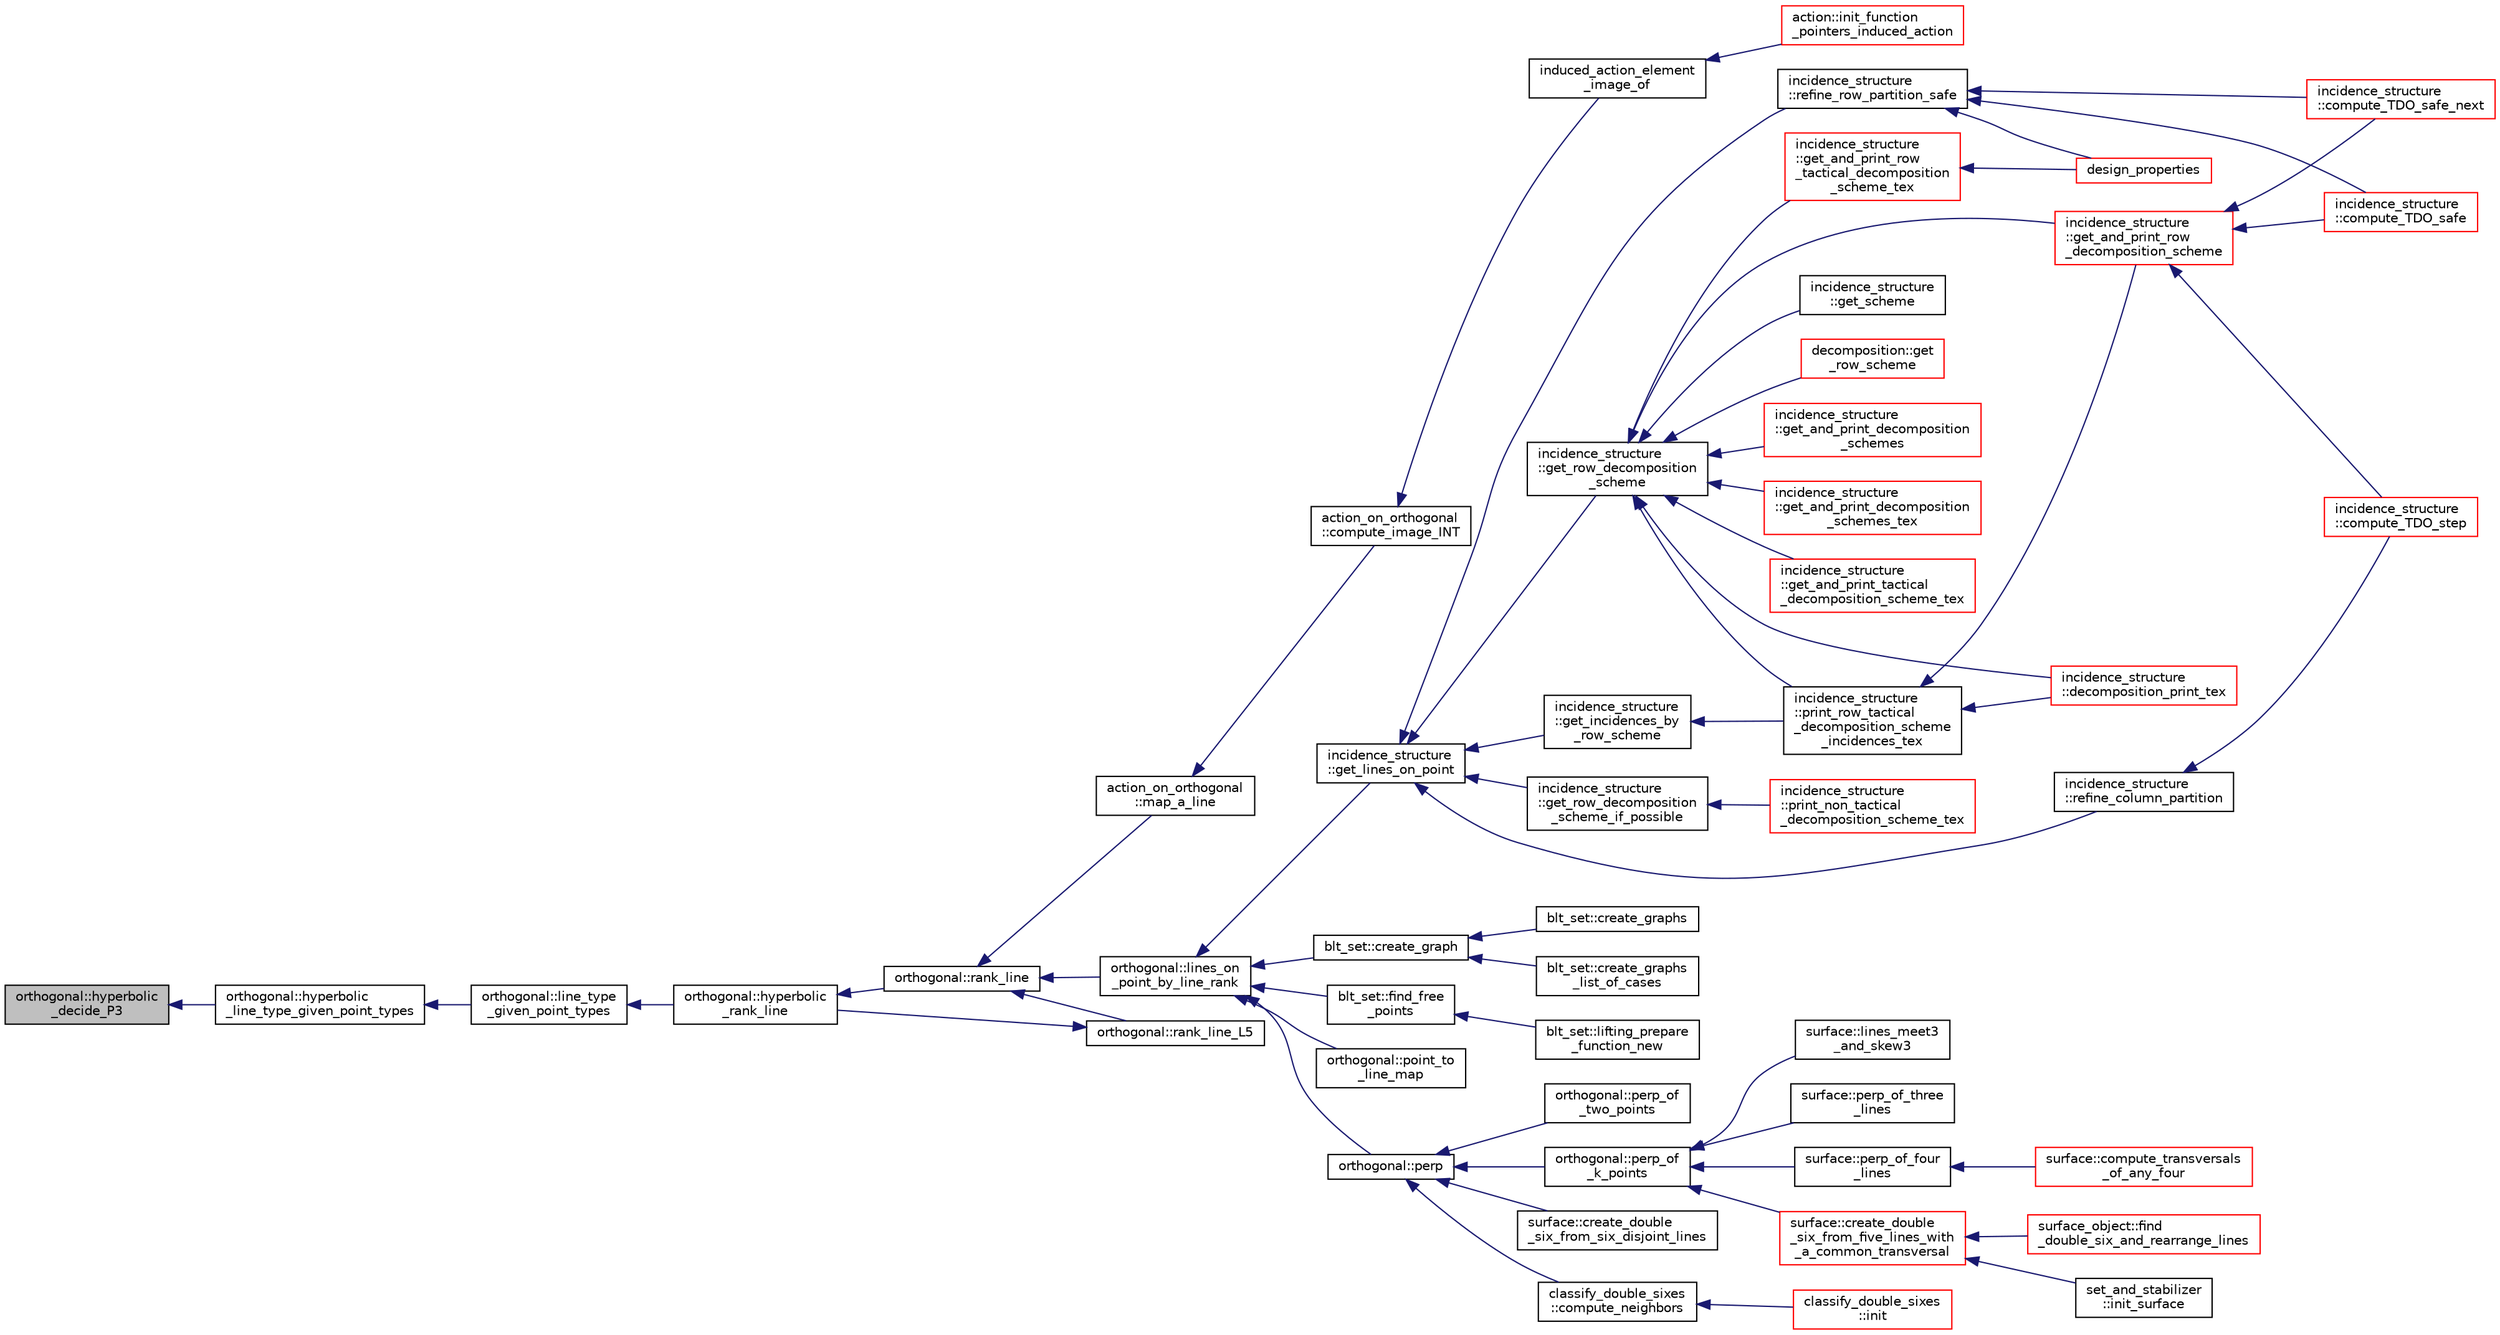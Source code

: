 digraph "orthogonal::hyperbolic_decide_P3"
{
  edge [fontname="Helvetica",fontsize="10",labelfontname="Helvetica",labelfontsize="10"];
  node [fontname="Helvetica",fontsize="10",shape=record];
  rankdir="LR";
  Node7482 [label="orthogonal::hyperbolic\l_decide_P3",height=0.2,width=0.4,color="black", fillcolor="grey75", style="filled", fontcolor="black"];
  Node7482 -> Node7483 [dir="back",color="midnightblue",fontsize="10",style="solid",fontname="Helvetica"];
  Node7483 [label="orthogonal::hyperbolic\l_line_type_given_point_types",height=0.2,width=0.4,color="black", fillcolor="white", style="filled",URL="$d7/daa/classorthogonal.html#a15c1b4ccef6201476a9f7618e642eada"];
  Node7483 -> Node7484 [dir="back",color="midnightblue",fontsize="10",style="solid",fontname="Helvetica"];
  Node7484 [label="orthogonal::line_type\l_given_point_types",height=0.2,width=0.4,color="black", fillcolor="white", style="filled",URL="$d7/daa/classorthogonal.html#abffd6b3e0d545fbe7799a2e2c1038aba"];
  Node7484 -> Node7485 [dir="back",color="midnightblue",fontsize="10",style="solid",fontname="Helvetica"];
  Node7485 [label="orthogonal::hyperbolic\l_rank_line",height=0.2,width=0.4,color="black", fillcolor="white", style="filled",URL="$d7/daa/classorthogonal.html#a2810f9a6851f445b03fdbfe2a888e9f5"];
  Node7485 -> Node7486 [dir="back",color="midnightblue",fontsize="10",style="solid",fontname="Helvetica"];
  Node7486 [label="orthogonal::rank_line",height=0.2,width=0.4,color="black", fillcolor="white", style="filled",URL="$d7/daa/classorthogonal.html#a5e1b5a3eb76840f425e71f25dabcd470"];
  Node7486 -> Node7487 [dir="back",color="midnightblue",fontsize="10",style="solid",fontname="Helvetica"];
  Node7487 [label="orthogonal::lines_on\l_point_by_line_rank",height=0.2,width=0.4,color="black", fillcolor="white", style="filled",URL="$d7/daa/classorthogonal.html#adc21874b6da3cd3585c704994fb538aa"];
  Node7487 -> Node7488 [dir="back",color="midnightblue",fontsize="10",style="solid",fontname="Helvetica"];
  Node7488 [label="blt_set::create_graph",height=0.2,width=0.4,color="black", fillcolor="white", style="filled",URL="$d1/d3d/classblt__set.html#ae92249ece99ffbc92e93e49cd5d5dccf"];
  Node7488 -> Node7489 [dir="back",color="midnightblue",fontsize="10",style="solid",fontname="Helvetica"];
  Node7489 [label="blt_set::create_graphs",height=0.2,width=0.4,color="black", fillcolor="white", style="filled",URL="$d1/d3d/classblt__set.html#a3f1d4a8ed15875c47b327949f26a4533"];
  Node7488 -> Node7490 [dir="back",color="midnightblue",fontsize="10",style="solid",fontname="Helvetica"];
  Node7490 [label="blt_set::create_graphs\l_list_of_cases",height=0.2,width=0.4,color="black", fillcolor="white", style="filled",URL="$d1/d3d/classblt__set.html#a91ad531d4154bd887182dbd6121476f3"];
  Node7487 -> Node7491 [dir="back",color="midnightblue",fontsize="10",style="solid",fontname="Helvetica"];
  Node7491 [label="blt_set::find_free\l_points",height=0.2,width=0.4,color="black", fillcolor="white", style="filled",URL="$d1/d3d/classblt__set.html#a71f82dd3dc4a901ea2a0949d2f1af302"];
  Node7491 -> Node7492 [dir="back",color="midnightblue",fontsize="10",style="solid",fontname="Helvetica"];
  Node7492 [label="blt_set::lifting_prepare\l_function_new",height=0.2,width=0.4,color="black", fillcolor="white", style="filled",URL="$d1/d3d/classblt__set.html#a1314b7c0a3b78ba54c0f61a397d8afce"];
  Node7487 -> Node7493 [dir="back",color="midnightblue",fontsize="10",style="solid",fontname="Helvetica"];
  Node7493 [label="orthogonal::point_to\l_line_map",height=0.2,width=0.4,color="black", fillcolor="white", style="filled",URL="$d7/daa/classorthogonal.html#a1eae48671390d1c251303be93b45f9e4"];
  Node7487 -> Node7494 [dir="back",color="midnightblue",fontsize="10",style="solid",fontname="Helvetica"];
  Node7494 [label="orthogonal::perp",height=0.2,width=0.4,color="black", fillcolor="white", style="filled",URL="$d7/daa/classorthogonal.html#ae80e0fa8d1e8caddb9afbb466e3d3189"];
  Node7494 -> Node7495 [dir="back",color="midnightblue",fontsize="10",style="solid",fontname="Helvetica"];
  Node7495 [label="orthogonal::perp_of\l_two_points",height=0.2,width=0.4,color="black", fillcolor="white", style="filled",URL="$d7/daa/classorthogonal.html#a6a05fef2e61ed508bff66d6728c58ec0"];
  Node7494 -> Node7496 [dir="back",color="midnightblue",fontsize="10",style="solid",fontname="Helvetica"];
  Node7496 [label="orthogonal::perp_of\l_k_points",height=0.2,width=0.4,color="black", fillcolor="white", style="filled",URL="$d7/daa/classorthogonal.html#a6a92a4680dc76bb289141fc5c765f5fb"];
  Node7496 -> Node7497 [dir="back",color="midnightblue",fontsize="10",style="solid",fontname="Helvetica"];
  Node7497 [label="surface::lines_meet3\l_and_skew3",height=0.2,width=0.4,color="black", fillcolor="white", style="filled",URL="$d5/d88/classsurface.html#af87ed9d20b980a89342f20c206ae5790"];
  Node7496 -> Node7498 [dir="back",color="midnightblue",fontsize="10",style="solid",fontname="Helvetica"];
  Node7498 [label="surface::perp_of_three\l_lines",height=0.2,width=0.4,color="black", fillcolor="white", style="filled",URL="$d5/d88/classsurface.html#aaa43449a367799d405821a1cd5a7e644"];
  Node7496 -> Node7499 [dir="back",color="midnightblue",fontsize="10",style="solid",fontname="Helvetica"];
  Node7499 [label="surface::perp_of_four\l_lines",height=0.2,width=0.4,color="black", fillcolor="white", style="filled",URL="$d5/d88/classsurface.html#a8da8a93f1fcbf344eb943869b0d488f1"];
  Node7499 -> Node7500 [dir="back",color="midnightblue",fontsize="10",style="solid",fontname="Helvetica"];
  Node7500 [label="surface::compute_transversals\l_of_any_four",height=0.2,width=0.4,color="red", fillcolor="white", style="filled",URL="$d5/d88/classsurface.html#a8023ace5ba7640932b77f1d54a792614"];
  Node7496 -> Node7509 [dir="back",color="midnightblue",fontsize="10",style="solid",fontname="Helvetica"];
  Node7509 [label="surface::create_double\l_six_from_five_lines_with\l_a_common_transversal",height=0.2,width=0.4,color="red", fillcolor="white", style="filled",URL="$d5/d88/classsurface.html#a6d8fafa386893521305e016011d55673"];
  Node7509 -> Node7510 [dir="back",color="midnightblue",fontsize="10",style="solid",fontname="Helvetica"];
  Node7510 [label="surface_object::find\l_double_six_and_rearrange_lines",height=0.2,width=0.4,color="red", fillcolor="white", style="filled",URL="$df/df8/classsurface__object.html#aa2fc4ff039e9f3a5ac29718e29b6b90c"];
  Node7509 -> Node7521 [dir="back",color="midnightblue",fontsize="10",style="solid",fontname="Helvetica"];
  Node7521 [label="set_and_stabilizer\l::init_surface",height=0.2,width=0.4,color="black", fillcolor="white", style="filled",URL="$de/df6/classset__and__stabilizer.html#aac2cff4e770a86c6d40e55478e33b6b5"];
  Node7494 -> Node7523 [dir="back",color="midnightblue",fontsize="10",style="solid",fontname="Helvetica"];
  Node7523 [label="surface::create_double\l_six_from_six_disjoint_lines",height=0.2,width=0.4,color="black", fillcolor="white", style="filled",URL="$d5/d88/classsurface.html#a4c44f0a33d709edee71537547880dd87"];
  Node7494 -> Node7524 [dir="back",color="midnightblue",fontsize="10",style="solid",fontname="Helvetica"];
  Node7524 [label="classify_double_sixes\l::compute_neighbors",height=0.2,width=0.4,color="black", fillcolor="white", style="filled",URL="$dd/d23/classclassify__double__sixes.html#a675e241052c36c58063ddcfc06d209b2"];
  Node7524 -> Node7503 [dir="back",color="midnightblue",fontsize="10",style="solid",fontname="Helvetica"];
  Node7503 [label="classify_double_sixes\l::init",height=0.2,width=0.4,color="red", fillcolor="white", style="filled",URL="$dd/d23/classclassify__double__sixes.html#a8c5c41d5124b35379d626480ff225f7b"];
  Node7487 -> Node7525 [dir="back",color="midnightblue",fontsize="10",style="solid",fontname="Helvetica"];
  Node7525 [label="incidence_structure\l::get_lines_on_point",height=0.2,width=0.4,color="black", fillcolor="white", style="filled",URL="$da/d8a/classincidence__structure.html#a09148fd9478525b4a65c8e44833d1861"];
  Node7525 -> Node7526 [dir="back",color="midnightblue",fontsize="10",style="solid",fontname="Helvetica"];
  Node7526 [label="incidence_structure\l::refine_row_partition_safe",height=0.2,width=0.4,color="black", fillcolor="white", style="filled",URL="$da/d8a/classincidence__structure.html#ae84b2dc0f1a0cd1f9acfadcae21e3745"];
  Node7526 -> Node7527 [dir="back",color="midnightblue",fontsize="10",style="solid",fontname="Helvetica"];
  Node7527 [label="design_properties",height=0.2,width=0.4,color="red", fillcolor="white", style="filled",URL="$d9/dc2/apps_2combinatorics_2design_8_c.html#a7d7aac893d68b4a25d1ab91b57ae2af1"];
  Node7526 -> Node7531 [dir="back",color="midnightblue",fontsize="10",style="solid",fontname="Helvetica"];
  Node7531 [label="incidence_structure\l::compute_TDO_safe_next",height=0.2,width=0.4,color="red", fillcolor="white", style="filled",URL="$da/d8a/classincidence__structure.html#a7c315a348fc6bed0f8642767cc9cd7d1"];
  Node7526 -> Node7534 [dir="back",color="midnightblue",fontsize="10",style="solid",fontname="Helvetica"];
  Node7534 [label="incidence_structure\l::compute_TDO_safe",height=0.2,width=0.4,color="red", fillcolor="white", style="filled",URL="$da/d8a/classincidence__structure.html#ab1409e71c4b6855e49edfd3526644202"];
  Node7525 -> Node7548 [dir="back",color="midnightblue",fontsize="10",style="solid",fontname="Helvetica"];
  Node7548 [label="incidence_structure\l::refine_column_partition",height=0.2,width=0.4,color="black", fillcolor="white", style="filled",URL="$da/d8a/classincidence__structure.html#ac262f307c1531d67496129dc7890cda4"];
  Node7548 -> Node7549 [dir="back",color="midnightblue",fontsize="10",style="solid",fontname="Helvetica"];
  Node7549 [label="incidence_structure\l::compute_TDO_step",height=0.2,width=0.4,color="red", fillcolor="white", style="filled",URL="$da/d8a/classincidence__structure.html#a6175accaa64033df34d722c594a8b827"];
  Node7525 -> Node7553 [dir="back",color="midnightblue",fontsize="10",style="solid",fontname="Helvetica"];
  Node7553 [label="incidence_structure\l::get_incidences_by\l_row_scheme",height=0.2,width=0.4,color="black", fillcolor="white", style="filled",URL="$da/d8a/classincidence__structure.html#addab249e03244133841bd793389c792c"];
  Node7553 -> Node7554 [dir="back",color="midnightblue",fontsize="10",style="solid",fontname="Helvetica"];
  Node7554 [label="incidence_structure\l::print_row_tactical\l_decomposition_scheme\l_incidences_tex",height=0.2,width=0.4,color="black", fillcolor="white", style="filled",URL="$da/d8a/classincidence__structure.html#a23279d5c98b702de05171c245d5375fa"];
  Node7554 -> Node7555 [dir="back",color="midnightblue",fontsize="10",style="solid",fontname="Helvetica"];
  Node7555 [label="incidence_structure\l::get_and_print_row\l_decomposition_scheme",height=0.2,width=0.4,color="red", fillcolor="white", style="filled",URL="$da/d8a/classincidence__structure.html#a4a1e589bb5c47fb2d98fdb561b669dcf"];
  Node7555 -> Node7531 [dir="back",color="midnightblue",fontsize="10",style="solid",fontname="Helvetica"];
  Node7555 -> Node7534 [dir="back",color="midnightblue",fontsize="10",style="solid",fontname="Helvetica"];
  Node7555 -> Node7549 [dir="back",color="midnightblue",fontsize="10",style="solid",fontname="Helvetica"];
  Node7554 -> Node7556 [dir="back",color="midnightblue",fontsize="10",style="solid",fontname="Helvetica"];
  Node7556 [label="incidence_structure\l::decomposition_print_tex",height=0.2,width=0.4,color="red", fillcolor="white", style="filled",URL="$da/d8a/classincidence__structure.html#ada3fae9fd1819b36e6bfe18dedd01e6a"];
  Node7525 -> Node7557 [dir="back",color="midnightblue",fontsize="10",style="solid",fontname="Helvetica"];
  Node7557 [label="incidence_structure\l::get_row_decomposition\l_scheme",height=0.2,width=0.4,color="black", fillcolor="white", style="filled",URL="$da/d8a/classincidence__structure.html#aa0ad04253ba8e75bb15900ee8b01c9aa"];
  Node7557 -> Node7558 [dir="back",color="midnightblue",fontsize="10",style="solid",fontname="Helvetica"];
  Node7558 [label="decomposition::get\l_row_scheme",height=0.2,width=0.4,color="red", fillcolor="white", style="filled",URL="$d3/d2b/classdecomposition.html#acdb57cdc0c5b1b4692337a7a629f7113"];
  Node7557 -> Node7554 [dir="back",color="midnightblue",fontsize="10",style="solid",fontname="Helvetica"];
  Node7557 -> Node7555 [dir="back",color="midnightblue",fontsize="10",style="solid",fontname="Helvetica"];
  Node7557 -> Node7560 [dir="back",color="midnightblue",fontsize="10",style="solid",fontname="Helvetica"];
  Node7560 [label="incidence_structure\l::get_and_print_decomposition\l_schemes",height=0.2,width=0.4,color="red", fillcolor="white", style="filled",URL="$da/d8a/classincidence__structure.html#a95766a2ffb220bae98b60ed3c91bce9a"];
  Node7557 -> Node7564 [dir="back",color="midnightblue",fontsize="10",style="solid",fontname="Helvetica"];
  Node7564 [label="incidence_structure\l::get_and_print_decomposition\l_schemes_tex",height=0.2,width=0.4,color="red", fillcolor="white", style="filled",URL="$da/d8a/classincidence__structure.html#a2a9844501c86ee7588a64227cc6867e5"];
  Node7557 -> Node7565 [dir="back",color="midnightblue",fontsize="10",style="solid",fontname="Helvetica"];
  Node7565 [label="incidence_structure\l::get_and_print_tactical\l_decomposition_scheme_tex",height=0.2,width=0.4,color="red", fillcolor="white", style="filled",URL="$da/d8a/classincidence__structure.html#a88a5db2769f6529b86c1ee250ceed24d"];
  Node7557 -> Node7566 [dir="back",color="midnightblue",fontsize="10",style="solid",fontname="Helvetica"];
  Node7566 [label="incidence_structure\l::get_scheme",height=0.2,width=0.4,color="black", fillcolor="white", style="filled",URL="$da/d8a/classincidence__structure.html#a13191a7c41cd54c5a453e82395893ad9"];
  Node7557 -> Node7567 [dir="back",color="midnightblue",fontsize="10",style="solid",fontname="Helvetica"];
  Node7567 [label="incidence_structure\l::get_and_print_row\l_tactical_decomposition\l_scheme_tex",height=0.2,width=0.4,color="red", fillcolor="white", style="filled",URL="$da/d8a/classincidence__structure.html#a93bcc4c9c4ebb9635a60b2c5df9c43b0"];
  Node7567 -> Node7527 [dir="back",color="midnightblue",fontsize="10",style="solid",fontname="Helvetica"];
  Node7557 -> Node7556 [dir="back",color="midnightblue",fontsize="10",style="solid",fontname="Helvetica"];
  Node7525 -> Node7568 [dir="back",color="midnightblue",fontsize="10",style="solid",fontname="Helvetica"];
  Node7568 [label="incidence_structure\l::get_row_decomposition\l_scheme_if_possible",height=0.2,width=0.4,color="black", fillcolor="white", style="filled",URL="$da/d8a/classincidence__structure.html#ac93d2a6419b0fca3f25f101c5f08caf5"];
  Node7568 -> Node7569 [dir="back",color="midnightblue",fontsize="10",style="solid",fontname="Helvetica"];
  Node7569 [label="incidence_structure\l::print_non_tactical\l_decomposition_scheme_tex",height=0.2,width=0.4,color="red", fillcolor="white", style="filled",URL="$da/d8a/classincidence__structure.html#a27995a1d72c680e66343d871d838800e"];
  Node7486 -> Node7570 [dir="back",color="midnightblue",fontsize="10",style="solid",fontname="Helvetica"];
  Node7570 [label="orthogonal::rank_line_L5",height=0.2,width=0.4,color="black", fillcolor="white", style="filled",URL="$d7/daa/classorthogonal.html#a80bcc065004ef76b70cef437fff6f54c"];
  Node7570 -> Node7485 [dir="back",color="midnightblue",fontsize="10",style="solid",fontname="Helvetica"];
  Node7486 -> Node7571 [dir="back",color="midnightblue",fontsize="10",style="solid",fontname="Helvetica"];
  Node7571 [label="action_on_orthogonal\l::map_a_line",height=0.2,width=0.4,color="black", fillcolor="white", style="filled",URL="$dc/d87/classaction__on__orthogonal.html#ac7e41a4bbc9e0f2813f2f7030f3ed177"];
  Node7571 -> Node7572 [dir="back",color="midnightblue",fontsize="10",style="solid",fontname="Helvetica"];
  Node7572 [label="action_on_orthogonal\l::compute_image_INT",height=0.2,width=0.4,color="black", fillcolor="white", style="filled",URL="$dc/d87/classaction__on__orthogonal.html#a53cee5a150163f7614151b9cd1fc06f3"];
  Node7572 -> Node7573 [dir="back",color="midnightblue",fontsize="10",style="solid",fontname="Helvetica"];
  Node7573 [label="induced_action_element\l_image_of",height=0.2,width=0.4,color="black", fillcolor="white", style="filled",URL="$d3/d27/interface_8_c.html#a821850d6c3988dd122de0489cd36f0f0"];
  Node7573 -> Node7574 [dir="back",color="midnightblue",fontsize="10",style="solid",fontname="Helvetica"];
  Node7574 [label="action::init_function\l_pointers_induced_action",height=0.2,width=0.4,color="red", fillcolor="white", style="filled",URL="$d2/d86/classaction.html#a3b9287d084b24f7a3b9532a7589c58de"];
}
